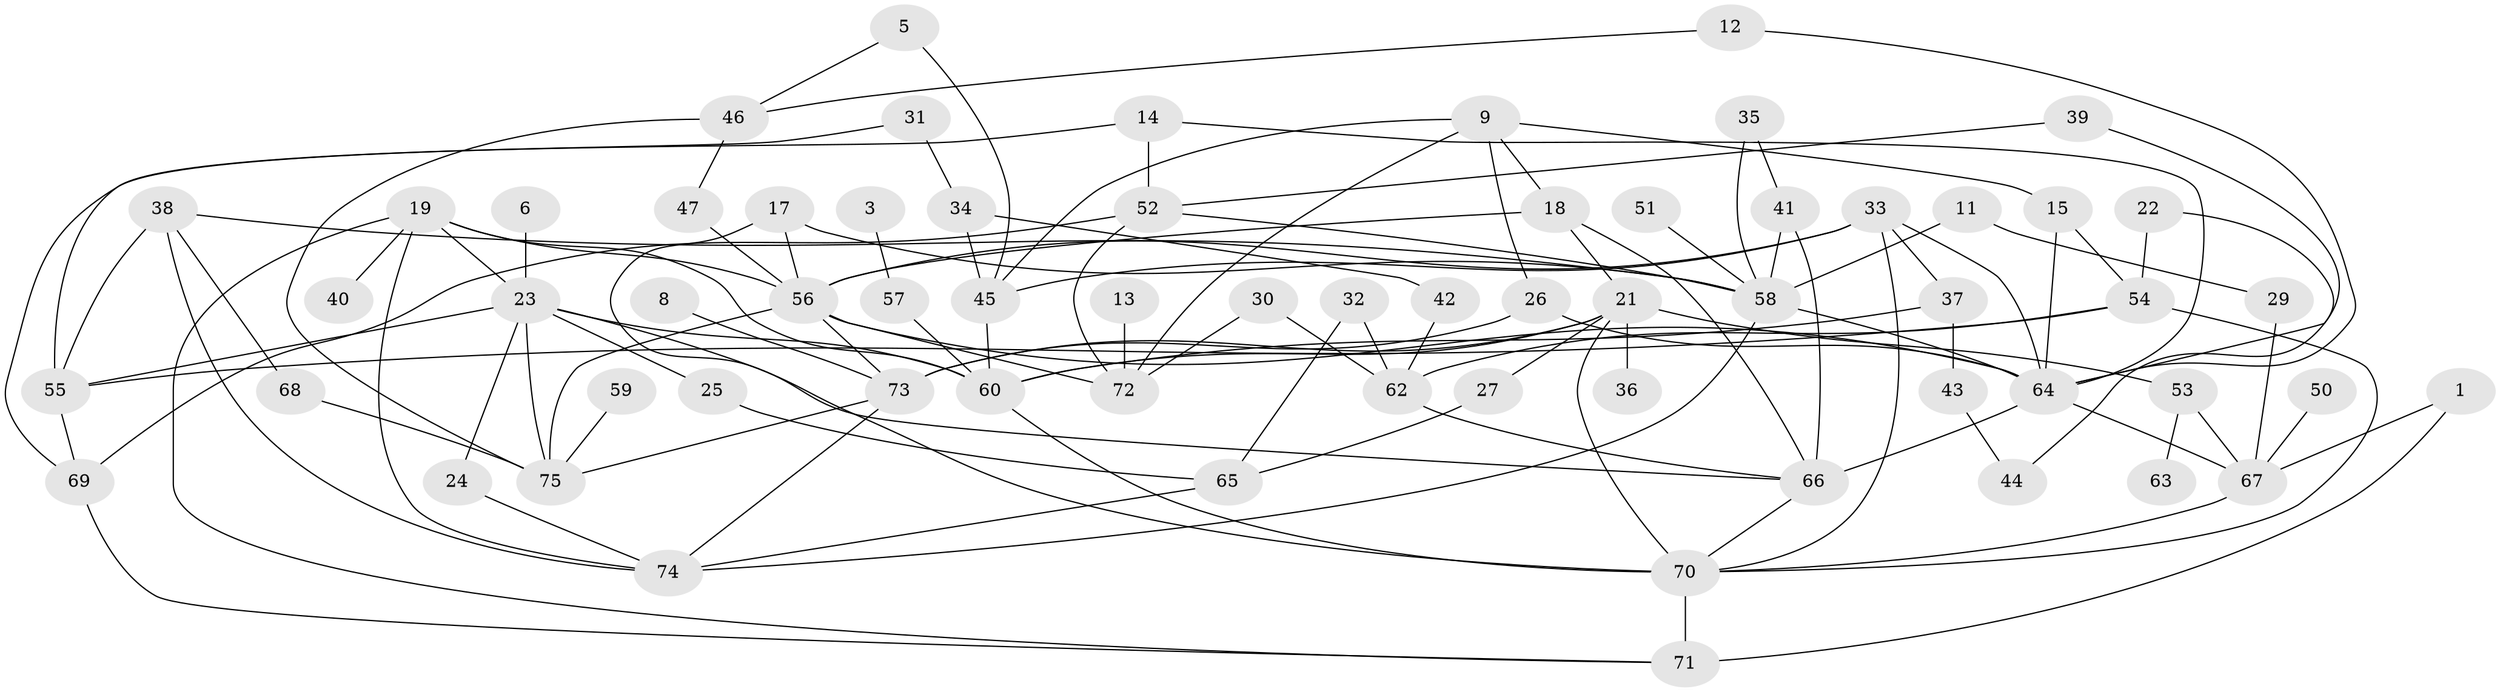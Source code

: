 // original degree distribution, {2: 0.3087248322147651, 4: 0.10738255033557047, 5: 0.053691275167785234, 7: 0.013422818791946308, 1: 0.18791946308724833, 0: 0.06040268456375839, 3: 0.21476510067114093, 6: 0.04697986577181208, 8: 0.006711409395973154}
// Generated by graph-tools (version 1.1) at 2025/49/03/09/25 03:49:12]
// undirected, 65 vertices, 116 edges
graph export_dot {
graph [start="1"]
  node [color=gray90,style=filled];
  1;
  3;
  5;
  6;
  8;
  9;
  11;
  12;
  13;
  14;
  15;
  17;
  18;
  19;
  21;
  22;
  23;
  24;
  25;
  26;
  27;
  29;
  30;
  31;
  32;
  33;
  34;
  35;
  36;
  37;
  38;
  39;
  40;
  41;
  42;
  43;
  44;
  45;
  46;
  47;
  50;
  51;
  52;
  53;
  54;
  55;
  56;
  57;
  58;
  59;
  60;
  62;
  63;
  64;
  65;
  66;
  67;
  68;
  69;
  70;
  71;
  72;
  73;
  74;
  75;
  1 -- 67 [weight=1.0];
  1 -- 71 [weight=1.0];
  3 -- 57 [weight=1.0];
  5 -- 45 [weight=1.0];
  5 -- 46 [weight=1.0];
  6 -- 23 [weight=1.0];
  8 -- 73 [weight=1.0];
  9 -- 15 [weight=1.0];
  9 -- 18 [weight=1.0];
  9 -- 26 [weight=1.0];
  9 -- 45 [weight=1.0];
  9 -- 72 [weight=1.0];
  11 -- 29 [weight=1.0];
  11 -- 58 [weight=1.0];
  12 -- 46 [weight=1.0];
  12 -- 64 [weight=1.0];
  13 -- 72 [weight=1.0];
  14 -- 52 [weight=1.0];
  14 -- 64 [weight=1.0];
  14 -- 69 [weight=1.0];
  15 -- 54 [weight=1.0];
  15 -- 64 [weight=1.0];
  17 -- 56 [weight=1.0];
  17 -- 58 [weight=1.0];
  17 -- 70 [weight=1.0];
  18 -- 21 [weight=1.0];
  18 -- 56 [weight=1.0];
  18 -- 66 [weight=1.0];
  19 -- 23 [weight=1.0];
  19 -- 40 [weight=1.0];
  19 -- 56 [weight=1.0];
  19 -- 60 [weight=1.0];
  19 -- 71 [weight=1.0];
  19 -- 74 [weight=1.0];
  21 -- 27 [weight=1.0];
  21 -- 36 [weight=1.0];
  21 -- 53 [weight=1.0];
  21 -- 60 [weight=1.0];
  21 -- 70 [weight=1.0];
  21 -- 73 [weight=1.0];
  22 -- 44 [weight=1.0];
  22 -- 54 [weight=1.0];
  23 -- 24 [weight=1.0];
  23 -- 25 [weight=1.0];
  23 -- 55 [weight=1.0];
  23 -- 60 [weight=1.0];
  23 -- 66 [weight=1.0];
  23 -- 75 [weight=1.0];
  24 -- 74 [weight=1.0];
  25 -- 65 [weight=1.0];
  26 -- 64 [weight=1.0];
  26 -- 73 [weight=1.0];
  27 -- 65 [weight=1.0];
  29 -- 67 [weight=1.0];
  30 -- 62 [weight=1.0];
  30 -- 72 [weight=1.0];
  31 -- 34 [weight=1.0];
  31 -- 55 [weight=1.0];
  32 -- 62 [weight=1.0];
  32 -- 65 [weight=1.0];
  33 -- 37 [weight=1.0];
  33 -- 45 [weight=1.0];
  33 -- 56 [weight=1.0];
  33 -- 64 [weight=1.0];
  33 -- 70 [weight=1.0];
  34 -- 42 [weight=1.0];
  34 -- 45 [weight=1.0];
  35 -- 41 [weight=1.0];
  35 -- 58 [weight=1.0];
  37 -- 43 [weight=1.0];
  37 -- 60 [weight=1.0];
  38 -- 55 [weight=1.0];
  38 -- 58 [weight=1.0];
  38 -- 68 [weight=1.0];
  38 -- 74 [weight=1.0];
  39 -- 52 [weight=1.0];
  39 -- 64 [weight=1.0];
  41 -- 58 [weight=1.0];
  41 -- 66 [weight=1.0];
  42 -- 62 [weight=1.0];
  43 -- 44 [weight=1.0];
  45 -- 60 [weight=1.0];
  46 -- 47 [weight=1.0];
  46 -- 75 [weight=1.0];
  47 -- 56 [weight=1.0];
  50 -- 67 [weight=1.0];
  51 -- 58 [weight=1.0];
  52 -- 58 [weight=1.0];
  52 -- 69 [weight=1.0];
  52 -- 72 [weight=1.0];
  53 -- 63 [weight=1.0];
  53 -- 67 [weight=1.0];
  54 -- 55 [weight=1.0];
  54 -- 62 [weight=1.0];
  54 -- 70 [weight=1.0];
  55 -- 69 [weight=1.0];
  56 -- 64 [weight=1.0];
  56 -- 72 [weight=1.0];
  56 -- 73 [weight=1.0];
  56 -- 75 [weight=1.0];
  57 -- 60 [weight=1.0];
  58 -- 64 [weight=1.0];
  58 -- 74 [weight=1.0];
  59 -- 75 [weight=1.0];
  60 -- 70 [weight=1.0];
  62 -- 66 [weight=1.0];
  64 -- 66 [weight=1.0];
  64 -- 67 [weight=1.0];
  65 -- 74 [weight=1.0];
  66 -- 70 [weight=1.0];
  67 -- 70 [weight=1.0];
  68 -- 75 [weight=1.0];
  69 -- 71 [weight=1.0];
  70 -- 71 [weight=2.0];
  73 -- 74 [weight=1.0];
  73 -- 75 [weight=1.0];
}
